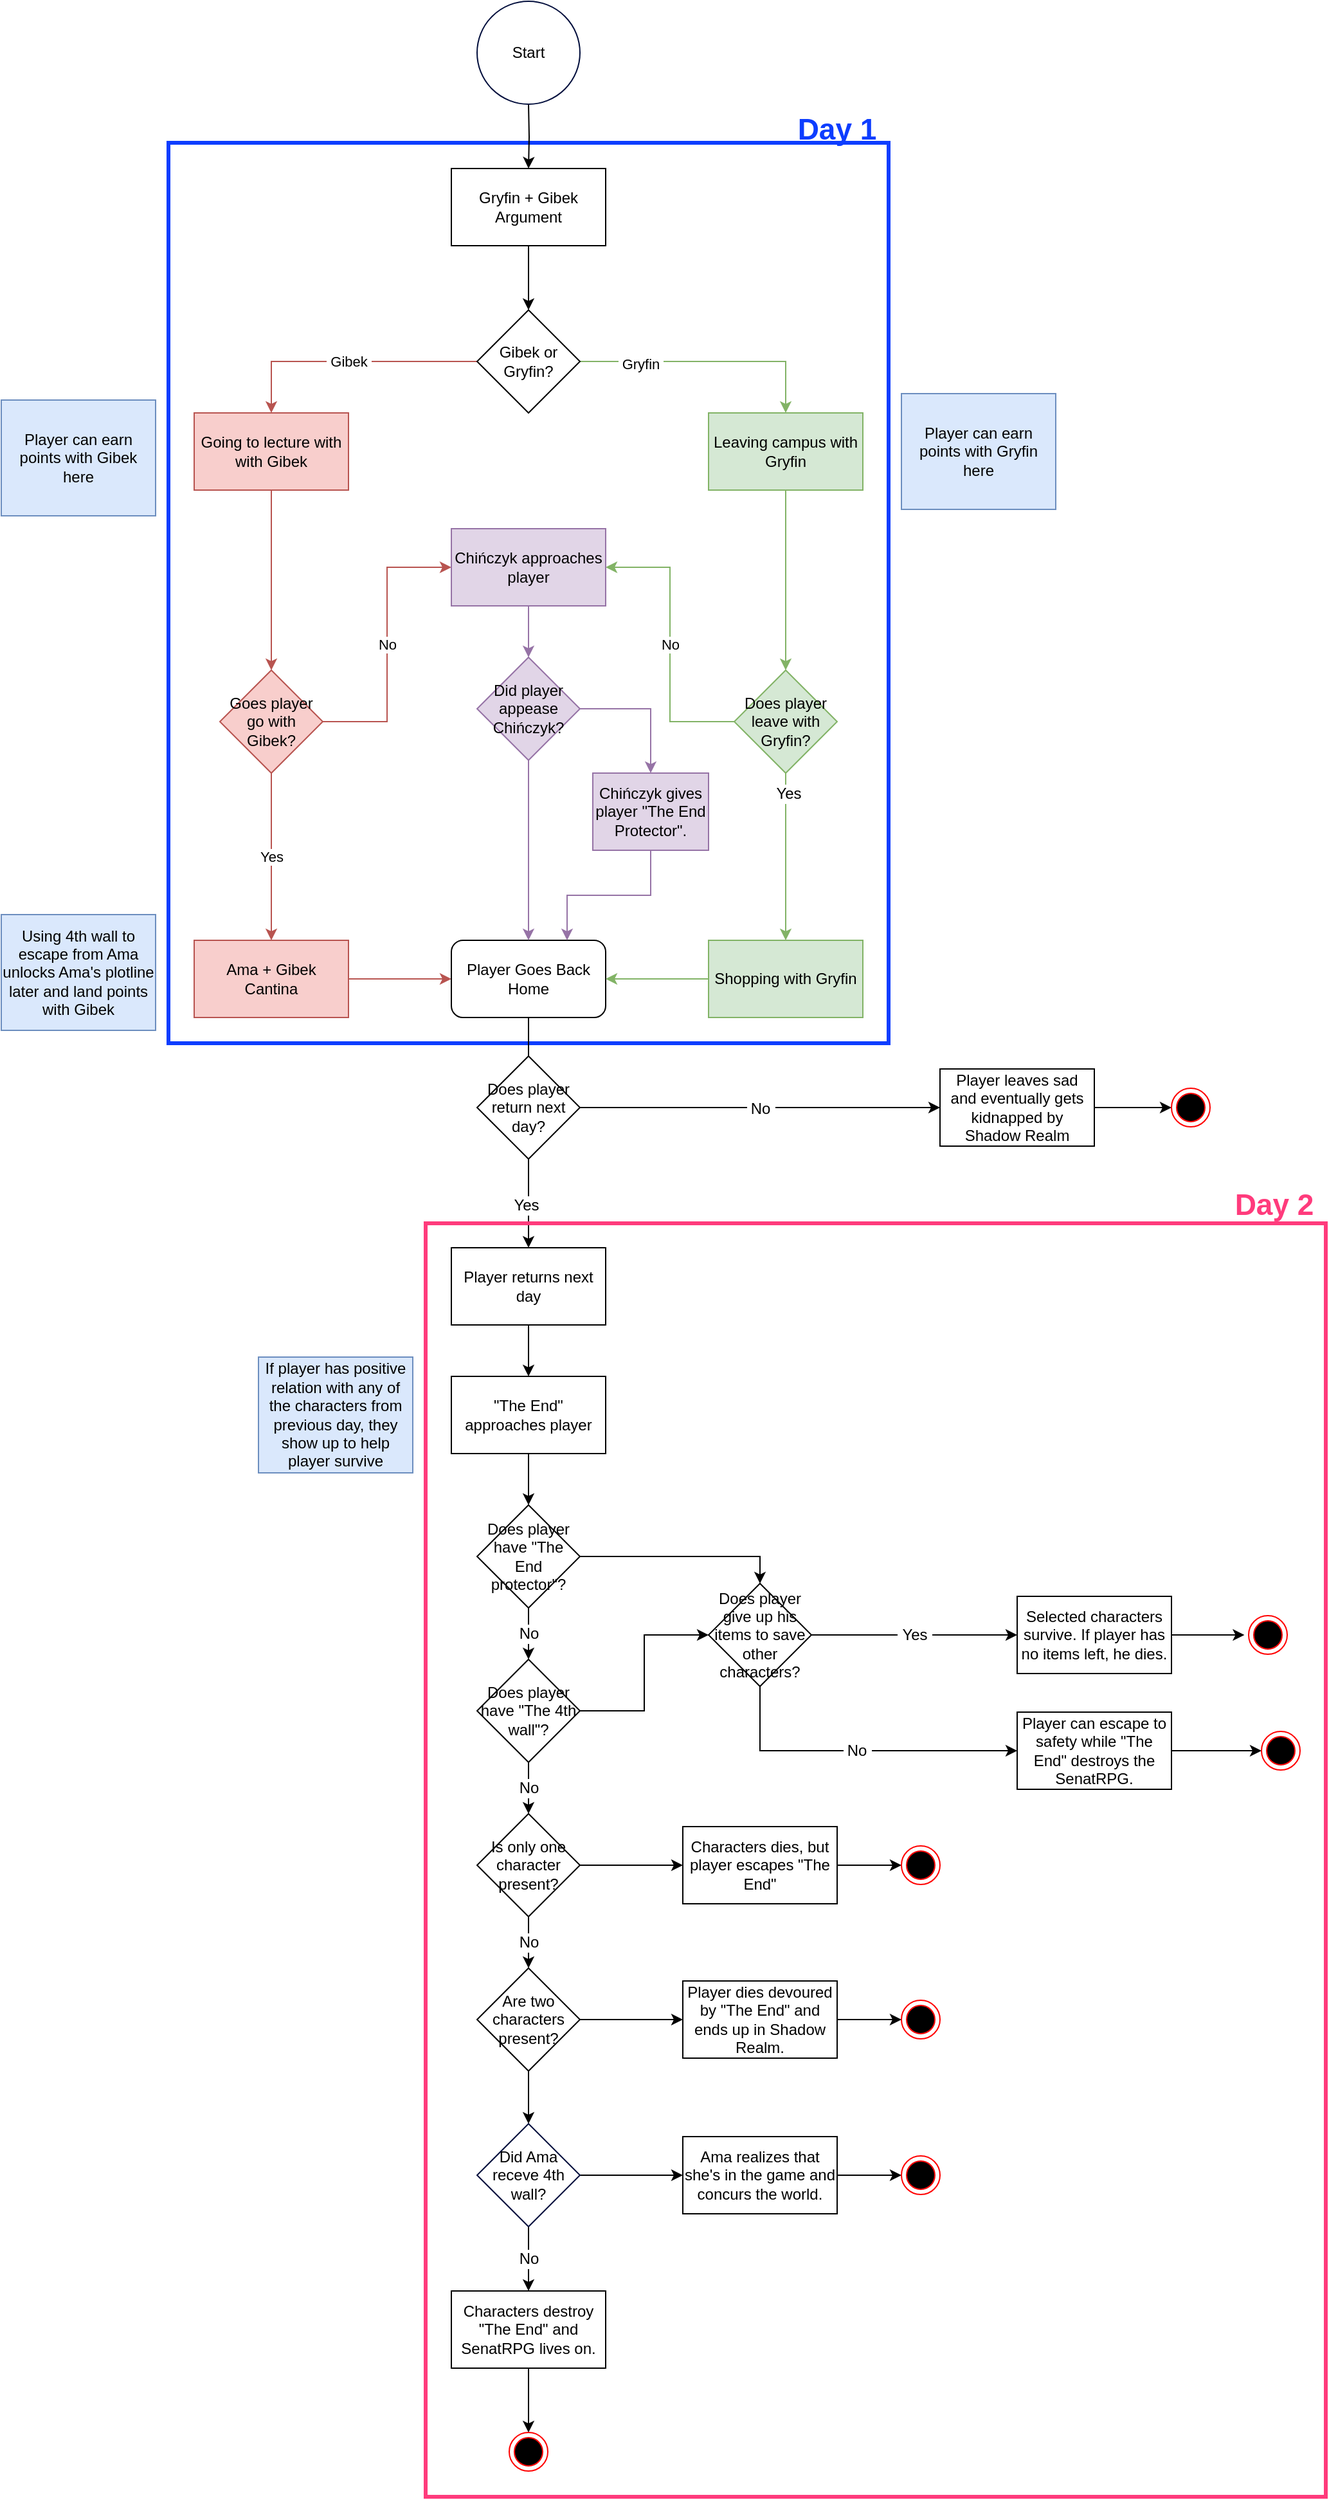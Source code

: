 <mxfile version="15.5.9" type="github">
  <diagram id="MbfpNnXbYf99D70c8MvE" name="Page-1">
    <mxGraphModel dx="1094" dy="1978" grid="1" gridSize="10" guides="1" tooltips="1" connect="1" arrows="1" fold="1" page="1" pageScale="1" pageWidth="827" pageHeight="1169" math="0" shadow="0">
      <root>
        <mxCell id="0" />
        <mxCell id="1" parent="0" />
        <mxCell id="sINUKG4I85I86AjKpmML-68" value="" style="rounded=0;whiteSpace=wrap;html=1;strokeColor=#0D3DFF;fillColor=none;strokeWidth=3;fontColor=#0D3DFF;" vertex="1" parent="1">
          <mxGeometry x="180" y="-330" width="560" height="700" as="geometry" />
        </mxCell>
        <mxCell id="sINUKG4I85I86AjKpmML-4" value="&amp;nbsp;Gibek&amp;nbsp;" style="edgeStyle=orthogonalEdgeStyle;rounded=0;orthogonalLoop=1;jettySize=auto;html=1;entryX=0.5;entryY=0;entryDx=0;entryDy=0;fillColor=#f8cecc;strokeColor=#b85450;exitX=0;exitY=0.5;exitDx=0;exitDy=0;" edge="1" parent="1" source="sINUKG4I85I86AjKpmML-47" target="sINUKG4I85I86AjKpmML-9">
          <mxGeometry relative="1" as="geometry" />
        </mxCell>
        <mxCell id="sINUKG4I85I86AjKpmML-5" style="edgeStyle=orthogonalEdgeStyle;rounded=0;orthogonalLoop=1;jettySize=auto;html=1;entryX=0.5;entryY=0;entryDx=0;entryDy=0;fillColor=#d5e8d4;strokeColor=#82b366;exitX=1;exitY=0.5;exitDx=0;exitDy=0;" edge="1" parent="1" source="sINUKG4I85I86AjKpmML-47" target="sINUKG4I85I86AjKpmML-22">
          <mxGeometry relative="1" as="geometry">
            <mxPoint x="480" y="110" as="sourcePoint" />
          </mxGeometry>
        </mxCell>
        <mxCell id="sINUKG4I85I86AjKpmML-53" value="&amp;nbsp;Gryfin&amp;nbsp;" style="edgeLabel;html=1;align=center;verticalAlign=middle;resizable=0;points=[];" vertex="1" connectable="0" parent="sINUKG4I85I86AjKpmML-5">
          <mxGeometry x="-0.533" y="-2" relative="1" as="geometry">
            <mxPoint as="offset" />
          </mxGeometry>
        </mxCell>
        <mxCell id="sINUKG4I85I86AjKpmML-6" style="edgeStyle=orthogonalEdgeStyle;rounded=0;orthogonalLoop=1;jettySize=auto;html=1;entryX=0.5;entryY=0;entryDx=0;entryDy=0;" edge="1" parent="1" source="sINUKG4I85I86AjKpmML-7" target="sINUKG4I85I86AjKpmML-47">
          <mxGeometry relative="1" as="geometry" />
        </mxCell>
        <mxCell id="sINUKG4I85I86AjKpmML-7" value="Gryfin + Gibek Argument" style="rounded=0;whiteSpace=wrap;html=1;" vertex="1" parent="1">
          <mxGeometry x="400" y="-310" width="120" height="60" as="geometry" />
        </mxCell>
        <mxCell id="sINUKG4I85I86AjKpmML-8" style="edgeStyle=orthogonalEdgeStyle;rounded=0;orthogonalLoop=1;jettySize=auto;html=1;entryX=0.5;entryY=0;entryDx=0;entryDy=0;fillColor=#f8cecc;strokeColor=#b85450;exitX=0.5;exitY=1;exitDx=0;exitDy=0;" edge="1" parent="1" source="sINUKG4I85I86AjKpmML-9" target="sINUKG4I85I86AjKpmML-14">
          <mxGeometry relative="1" as="geometry" />
        </mxCell>
        <mxCell id="sINUKG4I85I86AjKpmML-9" value="Going to lecture with with Gibek" style="rounded=0;whiteSpace=wrap;html=1;fillColor=#f8cecc;strokeColor=#b85450;" vertex="1" parent="1">
          <mxGeometry x="200" y="-120" width="120" height="60" as="geometry" />
        </mxCell>
        <mxCell id="sINUKG4I85I86AjKpmML-10" style="edgeStyle=orthogonalEdgeStyle;rounded=0;orthogonalLoop=1;jettySize=auto;html=1;entryX=0;entryY=0.5;entryDx=0;entryDy=0;fillColor=#f8cecc;strokeColor=#b85450;" edge="1" parent="1" source="sINUKG4I85I86AjKpmML-11" target="sINUKG4I85I86AjKpmML-48">
          <mxGeometry relative="1" as="geometry">
            <mxPoint x="580" y="470.0" as="targetPoint" />
          </mxGeometry>
        </mxCell>
        <mxCell id="sINUKG4I85I86AjKpmML-11" value="Ama + Gibek &lt;br&gt;Cantina" style="rounded=0;whiteSpace=wrap;html=1;fillColor=#f8cecc;strokeColor=#b85450;" vertex="1" parent="1">
          <mxGeometry x="200" y="290" width="120" height="60" as="geometry" />
        </mxCell>
        <mxCell id="sINUKG4I85I86AjKpmML-13" value="&amp;nbsp;Yes&amp;nbsp;" style="edgeStyle=orthogonalEdgeStyle;rounded=0;orthogonalLoop=1;jettySize=auto;html=1;entryX=0.5;entryY=0;entryDx=0;entryDy=0;fillColor=#f8cecc;strokeColor=#b85450;" edge="1" parent="1" source="sINUKG4I85I86AjKpmML-14" target="sINUKG4I85I86AjKpmML-11">
          <mxGeometry relative="1" as="geometry" />
        </mxCell>
        <mxCell id="sINUKG4I85I86AjKpmML-49" value="&amp;nbsp;No&amp;nbsp;" style="edgeStyle=orthogonalEdgeStyle;rounded=0;orthogonalLoop=1;jettySize=auto;html=1;entryX=0;entryY=0.5;entryDx=0;entryDy=0;fillColor=#f8cecc;strokeColor=#b85450;" edge="1" parent="1" source="sINUKG4I85I86AjKpmML-14" target="sINUKG4I85I86AjKpmML-59">
          <mxGeometry relative="1" as="geometry">
            <mxPoint x="380" y="120" as="targetPoint" />
          </mxGeometry>
        </mxCell>
        <mxCell id="sINUKG4I85I86AjKpmML-14" value="Goes player go with Gibek?" style="rhombus;whiteSpace=wrap;html=1;fillColor=#f8cecc;strokeColor=#b85450;" vertex="1" parent="1">
          <mxGeometry x="220" y="80" width="80" height="80" as="geometry" />
        </mxCell>
        <mxCell id="sINUKG4I85I86AjKpmML-18" style="edgeStyle=orthogonalEdgeStyle;rounded=0;orthogonalLoop=1;jettySize=auto;html=1;entryX=0.5;entryY=0;entryDx=0;entryDy=0;" edge="1" parent="1" target="sINUKG4I85I86AjKpmML-7">
          <mxGeometry relative="1" as="geometry">
            <mxPoint x="460" y="-360" as="sourcePoint" />
          </mxGeometry>
        </mxCell>
        <mxCell id="sINUKG4I85I86AjKpmML-56" style="edgeStyle=orthogonalEdgeStyle;rounded=0;orthogonalLoop=1;jettySize=auto;html=1;entryX=0.5;entryY=0;entryDx=0;entryDy=0;fillColor=#d5e8d4;strokeColor=#82b366;" edge="1" parent="1" source="sINUKG4I85I86AjKpmML-22" target="sINUKG4I85I86AjKpmML-55">
          <mxGeometry relative="1" as="geometry" />
        </mxCell>
        <mxCell id="sINUKG4I85I86AjKpmML-22" value="Leaving campus with Gryfin" style="rounded=0;whiteSpace=wrap;html=1;fillColor=#d5e8d4;strokeColor=#82b366;" vertex="1" parent="1">
          <mxGeometry x="600" y="-120" width="120" height="60" as="geometry" />
        </mxCell>
        <mxCell id="sINUKG4I85I86AjKpmML-47" value="Gibek or Gryfin?" style="rhombus;whiteSpace=wrap;html=1;" vertex="1" parent="1">
          <mxGeometry x="420" y="-200" width="80" height="80" as="geometry" />
        </mxCell>
        <mxCell id="sINUKG4I85I86AjKpmML-77" style="edgeStyle=orthogonalEdgeStyle;rounded=0;orthogonalLoop=1;jettySize=auto;html=1;fontSize=12;fontColor=#000000;" edge="1" parent="1" source="sINUKG4I85I86AjKpmML-48" target="sINUKG4I85I86AjKpmML-74">
          <mxGeometry relative="1" as="geometry" />
        </mxCell>
        <mxCell id="sINUKG4I85I86AjKpmML-93" value="&amp;nbsp;Yes&amp;nbsp;" style="edgeLabel;html=1;align=center;verticalAlign=middle;resizable=0;points=[];fontSize=12;fontColor=#000000;" vertex="1" connectable="0" parent="sINUKG4I85I86AjKpmML-77">
          <mxGeometry x="0.627" y="-2" relative="1" as="geometry">
            <mxPoint as="offset" />
          </mxGeometry>
        </mxCell>
        <mxCell id="sINUKG4I85I86AjKpmML-48" value="Player Goes Back Home" style="rounded=1;whiteSpace=wrap;html=1;" vertex="1" parent="1">
          <mxGeometry x="400" y="290" width="120" height="60" as="geometry" />
        </mxCell>
        <mxCell id="sINUKG4I85I86AjKpmML-50" value="Using 4th wall to escape from Ama unlocks Ama&#39;s plotline later and land points with Gibek" style="rounded=0;whiteSpace=wrap;html=1;fillColor=#dae8fc;strokeColor=#6c8ebf;" vertex="1" parent="1">
          <mxGeometry x="50" y="270" width="120" height="90" as="geometry" />
        </mxCell>
        <mxCell id="sINUKG4I85I86AjKpmML-58" style="edgeStyle=orthogonalEdgeStyle;rounded=0;orthogonalLoop=1;jettySize=auto;html=1;entryX=1;entryY=0.5;entryDx=0;entryDy=0;fillColor=#d5e8d4;strokeColor=#82b366;" edge="1" parent="1" source="sINUKG4I85I86AjKpmML-54" target="sINUKG4I85I86AjKpmML-48">
          <mxGeometry relative="1" as="geometry" />
        </mxCell>
        <mxCell id="sINUKG4I85I86AjKpmML-54" value="Shopping with Gryfin" style="rounded=0;whiteSpace=wrap;html=1;fillColor=#d5e8d4;strokeColor=#82b366;" vertex="1" parent="1">
          <mxGeometry x="600" y="290" width="120" height="60" as="geometry" />
        </mxCell>
        <mxCell id="sINUKG4I85I86AjKpmML-57" style="edgeStyle=orthogonalEdgeStyle;rounded=0;orthogonalLoop=1;jettySize=auto;html=1;fillColor=#d5e8d4;strokeColor=#82b366;" edge="1" parent="1" source="sINUKG4I85I86AjKpmML-55" target="sINUKG4I85I86AjKpmML-54">
          <mxGeometry relative="1" as="geometry" />
        </mxCell>
        <mxCell id="sINUKG4I85I86AjKpmML-76" value="&lt;font color=&quot;#000000&quot; style=&quot;font-size: 12px;&quot;&gt;&amp;nbsp;Yes&amp;nbsp;&lt;/font&gt;" style="edgeLabel;html=1;align=center;verticalAlign=middle;resizable=0;points=[];fontSize=12;fontColor=#0D3DFF;" vertex="1" connectable="0" parent="sINUKG4I85I86AjKpmML-57">
          <mxGeometry x="-0.76" y="2" relative="1" as="geometry">
            <mxPoint as="offset" />
          </mxGeometry>
        </mxCell>
        <mxCell id="sINUKG4I85I86AjKpmML-67" value="&amp;nbsp;No&amp;nbsp;" style="edgeStyle=orthogonalEdgeStyle;rounded=0;orthogonalLoop=1;jettySize=auto;html=1;entryX=1;entryY=0.5;entryDx=0;entryDy=0;fillColor=#d5e8d4;strokeColor=#82b366;" edge="1" parent="1" source="sINUKG4I85I86AjKpmML-55" target="sINUKG4I85I86AjKpmML-59">
          <mxGeometry relative="1" as="geometry" />
        </mxCell>
        <mxCell id="sINUKG4I85I86AjKpmML-55" value="Does player leave with Gryfin?" style="rhombus;whiteSpace=wrap;html=1;fillColor=#d5e8d4;strokeColor=#82b366;" vertex="1" parent="1">
          <mxGeometry x="620" y="80" width="80" height="80" as="geometry" />
        </mxCell>
        <mxCell id="sINUKG4I85I86AjKpmML-61" style="edgeStyle=orthogonalEdgeStyle;rounded=0;orthogonalLoop=1;jettySize=auto;html=1;entryX=0.5;entryY=0;entryDx=0;entryDy=0;fillColor=#e1d5e7;strokeColor=#9673a6;" edge="1" parent="1" source="sINUKG4I85I86AjKpmML-59" target="sINUKG4I85I86AjKpmML-60">
          <mxGeometry relative="1" as="geometry" />
        </mxCell>
        <mxCell id="sINUKG4I85I86AjKpmML-59" value="Chińczyk approaches player" style="rounded=0;whiteSpace=wrap;html=1;fillColor=#e1d5e7;strokeColor=#9673a6;" vertex="1" parent="1">
          <mxGeometry x="400" y="-30" width="120" height="60" as="geometry" />
        </mxCell>
        <mxCell id="sINUKG4I85I86AjKpmML-62" style="edgeStyle=orthogonalEdgeStyle;rounded=0;orthogonalLoop=1;jettySize=auto;html=1;fillColor=#e1d5e7;strokeColor=#9673a6;" edge="1" parent="1" source="sINUKG4I85I86AjKpmML-60" target="sINUKG4I85I86AjKpmML-48">
          <mxGeometry relative="1" as="geometry" />
        </mxCell>
        <mxCell id="sINUKG4I85I86AjKpmML-64" style="edgeStyle=orthogonalEdgeStyle;rounded=0;orthogonalLoop=1;jettySize=auto;html=1;entryX=0.5;entryY=0;entryDx=0;entryDy=0;fillColor=#e1d5e7;strokeColor=#9673a6;" edge="1" parent="1" source="sINUKG4I85I86AjKpmML-60" target="sINUKG4I85I86AjKpmML-63">
          <mxGeometry relative="1" as="geometry" />
        </mxCell>
        <mxCell id="sINUKG4I85I86AjKpmML-60" value="Did player appease Chińczyk?" style="rhombus;whiteSpace=wrap;html=1;fillColor=#e1d5e7;strokeColor=#9673a6;" vertex="1" parent="1">
          <mxGeometry x="420" y="70" width="80" height="80" as="geometry" />
        </mxCell>
        <mxCell id="sINUKG4I85I86AjKpmML-66" style="edgeStyle=orthogonalEdgeStyle;rounded=0;orthogonalLoop=1;jettySize=auto;html=1;entryX=0.75;entryY=0;entryDx=0;entryDy=0;fillColor=#e1d5e7;strokeColor=#9673a6;" edge="1" parent="1" source="sINUKG4I85I86AjKpmML-63" target="sINUKG4I85I86AjKpmML-48">
          <mxGeometry relative="1" as="geometry">
            <mxPoint x="490" y="250.0" as="targetPoint" />
          </mxGeometry>
        </mxCell>
        <mxCell id="sINUKG4I85I86AjKpmML-63" value="Chińczyk gives player &quot;The End Protector&quot;." style="rounded=0;whiteSpace=wrap;html=1;fillColor=#e1d5e7;strokeColor=#9673a6;" vertex="1" parent="1">
          <mxGeometry x="510" y="160" width="90" height="60" as="geometry" />
        </mxCell>
        <mxCell id="sINUKG4I85I86AjKpmML-69" value="Day 1" style="text;align=center;fontStyle=1;verticalAlign=middle;spacingLeft=3;spacingRight=3;strokeColor=none;rotatable=0;points=[[0,0.5],[1,0.5]];portConstraint=eastwest;fillColor=none;fontColor=#0D3DFF;fontSize=23;" vertex="1" parent="1">
          <mxGeometry x="660" y="-356" width="80" height="26" as="geometry" />
        </mxCell>
        <mxCell id="sINUKG4I85I86AjKpmML-70" value="Player can earn points with Gibek here" style="rounded=0;whiteSpace=wrap;html=1;fillColor=#dae8fc;strokeColor=#6c8ebf;" vertex="1" parent="1">
          <mxGeometry x="50" y="-130" width="120" height="90" as="geometry" />
        </mxCell>
        <mxCell id="sINUKG4I85I86AjKpmML-71" value="Player can earn points with Gryfin here" style="rounded=0;whiteSpace=wrap;html=1;fillColor=#dae8fc;strokeColor=#6c8ebf;" vertex="1" parent="1">
          <mxGeometry x="750" y="-135" width="120" height="90" as="geometry" />
        </mxCell>
        <mxCell id="sINUKG4I85I86AjKpmML-80" style="edgeStyle=orthogonalEdgeStyle;rounded=0;orthogonalLoop=1;jettySize=auto;html=1;entryX=0.5;entryY=0;entryDx=0;entryDy=0;fontSize=12;fontColor=#000000;" edge="1" parent="1" source="sINUKG4I85I86AjKpmML-74" target="sINUKG4I85I86AjKpmML-78">
          <mxGeometry relative="1" as="geometry" />
        </mxCell>
        <mxCell id="sINUKG4I85I86AjKpmML-74" value="Player returns next day" style="rounded=0;whiteSpace=wrap;html=1;" vertex="1" parent="1">
          <mxGeometry x="400" y="529" width="120" height="60" as="geometry" />
        </mxCell>
        <mxCell id="sINUKG4I85I86AjKpmML-86" style="edgeStyle=orthogonalEdgeStyle;rounded=0;orthogonalLoop=1;jettySize=auto;html=1;entryX=0.5;entryY=0;entryDx=0;entryDy=0;fontSize=12;fontColor=#000000;" edge="1" parent="1" source="sINUKG4I85I86AjKpmML-78" target="sINUKG4I85I86AjKpmML-83">
          <mxGeometry relative="1" as="geometry" />
        </mxCell>
        <mxCell id="sINUKG4I85I86AjKpmML-78" value="&quot;The End&quot; approaches player" style="rounded=0;whiteSpace=wrap;html=1;" vertex="1" parent="1">
          <mxGeometry x="400" y="629" width="120" height="60" as="geometry" />
        </mxCell>
        <mxCell id="sINUKG4I85I86AjKpmML-81" value="If player has positive relation with any of the characters from previous day, they show up to help player survive" style="rounded=0;whiteSpace=wrap;html=1;fillColor=#dae8fc;strokeColor=#6c8ebf;" vertex="1" parent="1">
          <mxGeometry x="250" y="614" width="120" height="90" as="geometry" />
        </mxCell>
        <mxCell id="sINUKG4I85I86AjKpmML-89" value="No" style="edgeStyle=orthogonalEdgeStyle;rounded=0;orthogonalLoop=1;jettySize=auto;html=1;entryX=0.5;entryY=0;entryDx=0;entryDy=0;fontSize=12;fontColor=#000000;" edge="1" parent="1" source="sINUKG4I85I86AjKpmML-82" target="sINUKG4I85I86AjKpmML-85">
          <mxGeometry relative="1" as="geometry" />
        </mxCell>
        <mxCell id="sINUKG4I85I86AjKpmML-112" style="edgeStyle=orthogonalEdgeStyle;rounded=0;orthogonalLoop=1;jettySize=auto;html=1;entryX=0;entryY=0.5;entryDx=0;entryDy=0;fontSize=12;fontColor=#000000;" edge="1" parent="1" source="sINUKG4I85I86AjKpmML-82" target="sINUKG4I85I86AjKpmML-110">
          <mxGeometry relative="1" as="geometry" />
        </mxCell>
        <mxCell id="sINUKG4I85I86AjKpmML-82" value="Is only one character present?" style="rhombus;whiteSpace=wrap;html=1;" vertex="1" parent="1">
          <mxGeometry x="420" y="969" width="80" height="80" as="geometry" />
        </mxCell>
        <mxCell id="sINUKG4I85I86AjKpmML-87" value="No" style="edgeStyle=orthogonalEdgeStyle;rounded=0;orthogonalLoop=1;jettySize=auto;html=1;fontSize=12;fontColor=#000000;" edge="1" parent="1" source="sINUKG4I85I86AjKpmML-83" target="sINUKG4I85I86AjKpmML-84">
          <mxGeometry relative="1" as="geometry" />
        </mxCell>
        <mxCell id="sINUKG4I85I86AjKpmML-101" style="edgeStyle=orthogonalEdgeStyle;rounded=0;orthogonalLoop=1;jettySize=auto;html=1;entryX=0.5;entryY=0;entryDx=0;entryDy=0;fontSize=12;fontColor=#000000;" edge="1" parent="1" source="sINUKG4I85I86AjKpmML-83" target="sINUKG4I85I86AjKpmML-99">
          <mxGeometry relative="1" as="geometry" />
        </mxCell>
        <mxCell id="sINUKG4I85I86AjKpmML-83" value="Does player have &quot;The End protector&quot;?" style="rhombus;whiteSpace=wrap;html=1;" vertex="1" parent="1">
          <mxGeometry x="420" y="729" width="80" height="80" as="geometry" />
        </mxCell>
        <mxCell id="sINUKG4I85I86AjKpmML-88" value="No" style="edgeStyle=orthogonalEdgeStyle;rounded=0;orthogonalLoop=1;jettySize=auto;html=1;fontSize=12;fontColor=#000000;" edge="1" parent="1" source="sINUKG4I85I86AjKpmML-84" target="sINUKG4I85I86AjKpmML-82">
          <mxGeometry relative="1" as="geometry" />
        </mxCell>
        <mxCell id="sINUKG4I85I86AjKpmML-100" style="edgeStyle=orthogonalEdgeStyle;rounded=0;orthogonalLoop=1;jettySize=auto;html=1;entryX=0;entryY=0.5;entryDx=0;entryDy=0;fontSize=12;fontColor=#000000;" edge="1" parent="1" source="sINUKG4I85I86AjKpmML-84" target="sINUKG4I85I86AjKpmML-99">
          <mxGeometry relative="1" as="geometry" />
        </mxCell>
        <mxCell id="sINUKG4I85I86AjKpmML-84" value="Does player have &quot;The 4th wall&quot;?" style="rhombus;whiteSpace=wrap;html=1;" vertex="1" parent="1">
          <mxGeometry x="420" y="849" width="80" height="80" as="geometry" />
        </mxCell>
        <mxCell id="sINUKG4I85I86AjKpmML-116" style="edgeStyle=orthogonalEdgeStyle;rounded=0;orthogonalLoop=1;jettySize=auto;html=1;entryX=0.5;entryY=0;entryDx=0;entryDy=0;fontSize=12;fontColor=#000000;" edge="1" parent="1" source="sINUKG4I85I86AjKpmML-85" target="sINUKG4I85I86AjKpmML-120">
          <mxGeometry relative="1" as="geometry" />
        </mxCell>
        <mxCell id="sINUKG4I85I86AjKpmML-117" style="edgeStyle=orthogonalEdgeStyle;rounded=0;orthogonalLoop=1;jettySize=auto;html=1;fontSize=12;fontColor=#000000;entryX=0;entryY=0.5;entryDx=0;entryDy=0;entryPerimeter=0;" edge="1" parent="1" source="sINUKG4I85I86AjKpmML-85" target="sINUKG4I85I86AjKpmML-118">
          <mxGeometry relative="1" as="geometry">
            <mxPoint x="570" y="1129" as="targetPoint" />
          </mxGeometry>
        </mxCell>
        <mxCell id="sINUKG4I85I86AjKpmML-85" value="Are two characters present?" style="rhombus;whiteSpace=wrap;html=1;" vertex="1" parent="1">
          <mxGeometry x="420" y="1089" width="80" height="80" as="geometry" />
        </mxCell>
        <mxCell id="sINUKG4I85I86AjKpmML-108" style="edgeStyle=orthogonalEdgeStyle;rounded=0;orthogonalLoop=1;jettySize=auto;html=1;entryX=-0.11;entryY=0.5;entryDx=0;entryDy=0;entryPerimeter=0;fontSize=12;fontColor=#000000;" edge="1" parent="1" source="sINUKG4I85I86AjKpmML-90" target="sINUKG4I85I86AjKpmML-107">
          <mxGeometry relative="1" as="geometry" />
        </mxCell>
        <mxCell id="sINUKG4I85I86AjKpmML-90" value="Selected characters survive. If player has no items left, he dies." style="rounded=0;whiteSpace=wrap;html=1;" vertex="1" parent="1">
          <mxGeometry x="840" y="800" width="120" height="60" as="geometry" />
        </mxCell>
        <mxCell id="sINUKG4I85I86AjKpmML-92" value="&amp;nbsp;No&amp;nbsp;" style="edgeStyle=orthogonalEdgeStyle;rounded=0;orthogonalLoop=1;jettySize=auto;html=1;fontSize=12;fontColor=#000000;" edge="1" parent="1" source="sINUKG4I85I86AjKpmML-91">
          <mxGeometry relative="1" as="geometry">
            <mxPoint x="780" y="420" as="targetPoint" />
          </mxGeometry>
        </mxCell>
        <mxCell id="sINUKG4I85I86AjKpmML-91" value="Does player return next day?" style="rhombus;whiteSpace=wrap;html=1;" vertex="1" parent="1">
          <mxGeometry x="420" y="380" width="80" height="80" as="geometry" />
        </mxCell>
        <mxCell id="sINUKG4I85I86AjKpmML-97" style="edgeStyle=orthogonalEdgeStyle;rounded=0;orthogonalLoop=1;jettySize=auto;html=1;entryX=0;entryY=0.5;entryDx=0;entryDy=0;fontSize=12;fontColor=#000000;" edge="1" parent="1" source="sINUKG4I85I86AjKpmML-94" target="sINUKG4I85I86AjKpmML-96">
          <mxGeometry relative="1" as="geometry" />
        </mxCell>
        <mxCell id="sINUKG4I85I86AjKpmML-94" value="Player leaves sad and eventually gets kidnapped by Shadow Realm" style="rounded=0;whiteSpace=wrap;html=1;" vertex="1" parent="1">
          <mxGeometry x="780" y="390" width="120" height="60" as="geometry" />
        </mxCell>
        <mxCell id="sINUKG4I85I86AjKpmML-95" value="Start" style="ellipse;whiteSpace=wrap;html=1;fontSize=12;fontColor=#000000;strokeColor=#030F3D;strokeWidth=1;fillColor=none;" vertex="1" parent="1">
          <mxGeometry x="420" y="-440" width="80" height="80" as="geometry" />
        </mxCell>
        <mxCell id="sINUKG4I85I86AjKpmML-96" value="En" style="ellipse;html=1;shape=endState;fillColor=#000000;strokeColor=#ff0000;fontSize=12;fontColor=#000000;" vertex="1" parent="1">
          <mxGeometry x="960" y="405" width="30" height="30" as="geometry" />
        </mxCell>
        <mxCell id="sINUKG4I85I86AjKpmML-102" value="&amp;nbsp;No&amp;nbsp;" style="edgeStyle=orthogonalEdgeStyle;rounded=0;orthogonalLoop=1;jettySize=auto;html=1;fontSize=12;fontColor=#000000;entryX=0;entryY=0.5;entryDx=0;entryDy=0;exitX=0.5;exitY=1;exitDx=0;exitDy=0;" edge="1" parent="1" source="sINUKG4I85I86AjKpmML-99" target="sINUKG4I85I86AjKpmML-103">
          <mxGeometry relative="1" as="geometry">
            <mxPoint x="760" y="830" as="targetPoint" />
          </mxGeometry>
        </mxCell>
        <mxCell id="sINUKG4I85I86AjKpmML-104" value="&amp;nbsp;Yes&amp;nbsp;" style="edgeStyle=orthogonalEdgeStyle;rounded=0;orthogonalLoop=1;jettySize=auto;html=1;entryX=0;entryY=0.5;entryDx=0;entryDy=0;fontSize=12;fontColor=#000000;" edge="1" parent="1" source="sINUKG4I85I86AjKpmML-99" target="sINUKG4I85I86AjKpmML-90">
          <mxGeometry relative="1" as="geometry">
            <Array as="points">
              <mxPoint x="750" y="830" />
              <mxPoint x="750" y="830" />
            </Array>
          </mxGeometry>
        </mxCell>
        <mxCell id="sINUKG4I85I86AjKpmML-99" value="Does player give up his items to save other characters?" style="rhombus;whiteSpace=wrap;html=1;" vertex="1" parent="1">
          <mxGeometry x="600" y="790" width="80" height="80" as="geometry" />
        </mxCell>
        <mxCell id="sINUKG4I85I86AjKpmML-109" style="edgeStyle=orthogonalEdgeStyle;rounded=0;orthogonalLoop=1;jettySize=auto;html=1;entryX=0;entryY=0.5;entryDx=0;entryDy=0;fontSize=12;fontColor=#000000;" edge="1" parent="1" source="sINUKG4I85I86AjKpmML-103" target="sINUKG4I85I86AjKpmML-106">
          <mxGeometry relative="1" as="geometry" />
        </mxCell>
        <mxCell id="sINUKG4I85I86AjKpmML-103" value="Player can escape to safety while &quot;The End&quot; destroys the SenatRPG." style="rounded=0;whiteSpace=wrap;html=1;" vertex="1" parent="1">
          <mxGeometry x="840" y="890" width="120" height="60" as="geometry" />
        </mxCell>
        <mxCell id="sINUKG4I85I86AjKpmML-106" value="En" style="ellipse;html=1;shape=endState;fillColor=#000000;strokeColor=#ff0000;fontSize=12;fontColor=#000000;" vertex="1" parent="1">
          <mxGeometry x="1030" y="905" width="30" height="30" as="geometry" />
        </mxCell>
        <mxCell id="sINUKG4I85I86AjKpmML-107" value="En" style="ellipse;html=1;shape=endState;fillColor=#000000;strokeColor=#ff0000;fontSize=12;fontColor=#000000;" vertex="1" parent="1">
          <mxGeometry x="1020" y="815" width="30" height="30" as="geometry" />
        </mxCell>
        <mxCell id="sINUKG4I85I86AjKpmML-113" style="edgeStyle=orthogonalEdgeStyle;rounded=0;orthogonalLoop=1;jettySize=auto;html=1;entryX=0;entryY=0.5;entryDx=0;entryDy=0;fontSize=12;fontColor=#000000;" edge="1" parent="1" source="sINUKG4I85I86AjKpmML-110" target="sINUKG4I85I86AjKpmML-111">
          <mxGeometry relative="1" as="geometry" />
        </mxCell>
        <mxCell id="sINUKG4I85I86AjKpmML-110" value="Characters dies, but player escapes &quot;The End&quot;" style="rounded=0;whiteSpace=wrap;html=1;" vertex="1" parent="1">
          <mxGeometry x="580" y="979" width="120" height="60" as="geometry" />
        </mxCell>
        <mxCell id="sINUKG4I85I86AjKpmML-111" value="En" style="ellipse;html=1;shape=endState;fillColor=#000000;strokeColor=#ff0000;fontSize=12;fontColor=#000000;" vertex="1" parent="1">
          <mxGeometry x="750" y="994" width="30" height="30" as="geometry" />
        </mxCell>
        <mxCell id="sINUKG4I85I86AjKpmML-127" style="edgeStyle=orthogonalEdgeStyle;rounded=0;orthogonalLoop=1;jettySize=auto;html=1;entryX=0.5;entryY=0;entryDx=0;entryDy=0;fontSize=12;fontColor=#000000;" edge="1" parent="1" source="sINUKG4I85I86AjKpmML-114" target="sINUKG4I85I86AjKpmML-126">
          <mxGeometry relative="1" as="geometry" />
        </mxCell>
        <mxCell id="sINUKG4I85I86AjKpmML-114" value="Characters destroy &quot;The End&quot; and SenatRPG lives on." style="rounded=0;whiteSpace=wrap;html=1;" vertex="1" parent="1">
          <mxGeometry x="400" y="1340" width="120" height="60" as="geometry" />
        </mxCell>
        <mxCell id="sINUKG4I85I86AjKpmML-115" value="En" style="ellipse;html=1;shape=endState;fillColor=#000000;strokeColor=#ff0000;fontSize=12;fontColor=#000000;" vertex="1" parent="1">
          <mxGeometry x="750" y="1114" width="30" height="30" as="geometry" />
        </mxCell>
        <mxCell id="sINUKG4I85I86AjKpmML-119" style="edgeStyle=orthogonalEdgeStyle;rounded=0;orthogonalLoop=1;jettySize=auto;html=1;entryX=0;entryY=0.5;entryDx=0;entryDy=0;fontSize=12;fontColor=#000000;" edge="1" parent="1" source="sINUKG4I85I86AjKpmML-118" target="sINUKG4I85I86AjKpmML-115">
          <mxGeometry relative="1" as="geometry" />
        </mxCell>
        <mxCell id="sINUKG4I85I86AjKpmML-118" value="Player dies devoured by &quot;The End&quot; and ends up in Shadow Realm." style="rounded=0;whiteSpace=wrap;html=1;" vertex="1" parent="1">
          <mxGeometry x="580" y="1099" width="120" height="60" as="geometry" />
        </mxCell>
        <mxCell id="sINUKG4I85I86AjKpmML-121" value="&amp;nbsp;No&amp;nbsp;" style="edgeStyle=orthogonalEdgeStyle;rounded=0;orthogonalLoop=1;jettySize=auto;html=1;fontSize=12;fontColor=#000000;" edge="1" parent="1" source="sINUKG4I85I86AjKpmML-120" target="sINUKG4I85I86AjKpmML-114">
          <mxGeometry relative="1" as="geometry" />
        </mxCell>
        <mxCell id="sINUKG4I85I86AjKpmML-122" style="edgeStyle=orthogonalEdgeStyle;rounded=0;orthogonalLoop=1;jettySize=auto;html=1;fontSize=12;fontColor=#000000;" edge="1" parent="1" source="sINUKG4I85I86AjKpmML-120">
          <mxGeometry relative="1" as="geometry">
            <mxPoint x="580" y="1250.0" as="targetPoint" />
          </mxGeometry>
        </mxCell>
        <mxCell id="sINUKG4I85I86AjKpmML-120" value="Did Ama receve 4th wall?" style="rhombus;whiteSpace=wrap;html=1;fontSize=12;fontColor=#000000;strokeColor=#030F3D;strokeWidth=1;fillColor=none;" vertex="1" parent="1">
          <mxGeometry x="420" y="1210" width="80" height="80" as="geometry" />
        </mxCell>
        <mxCell id="sINUKG4I85I86AjKpmML-125" style="edgeStyle=orthogonalEdgeStyle;rounded=0;orthogonalLoop=1;jettySize=auto;html=1;entryX=0;entryY=0.5;entryDx=0;entryDy=0;fontSize=12;fontColor=#000000;" edge="1" parent="1" source="sINUKG4I85I86AjKpmML-123" target="sINUKG4I85I86AjKpmML-124">
          <mxGeometry relative="1" as="geometry" />
        </mxCell>
        <mxCell id="sINUKG4I85I86AjKpmML-123" value="Ama realizes that she&#39;s in the game and concurs the world." style="rounded=0;whiteSpace=wrap;html=1;" vertex="1" parent="1">
          <mxGeometry x="580" y="1220" width="120" height="60" as="geometry" />
        </mxCell>
        <mxCell id="sINUKG4I85I86AjKpmML-124" value="En" style="ellipse;html=1;shape=endState;fillColor=#000000;strokeColor=#ff0000;fontSize=12;fontColor=#000000;" vertex="1" parent="1">
          <mxGeometry x="750" y="1235" width="30" height="30" as="geometry" />
        </mxCell>
        <mxCell id="sINUKG4I85I86AjKpmML-126" value="En" style="ellipse;html=1;shape=endState;fillColor=#000000;strokeColor=#ff0000;fontSize=12;fontColor=#000000;" vertex="1" parent="1">
          <mxGeometry x="445" y="1450" width="30" height="30" as="geometry" />
        </mxCell>
        <mxCell id="sINUKG4I85I86AjKpmML-128" value="" style="rounded=0;whiteSpace=wrap;html=1;strokeColor=#FF3B7C;fillColor=none;strokeWidth=3;fontColor=#0D3DFF;" vertex="1" parent="1">
          <mxGeometry x="380" y="510" width="700" height="990" as="geometry" />
        </mxCell>
        <mxCell id="sINUKG4I85I86AjKpmML-129" value="Day 2" style="text;align=center;fontStyle=1;verticalAlign=middle;spacingLeft=3;spacingRight=3;strokeColor=none;rotatable=0;points=[[0,0.5],[1,0.5]];portConstraint=eastwest;fillColor=none;fontColor=#FF3B7C;fontSize=23;" vertex="1" parent="1">
          <mxGeometry x="1000" y="480" width="80" height="26" as="geometry" />
        </mxCell>
      </root>
    </mxGraphModel>
  </diagram>
</mxfile>
